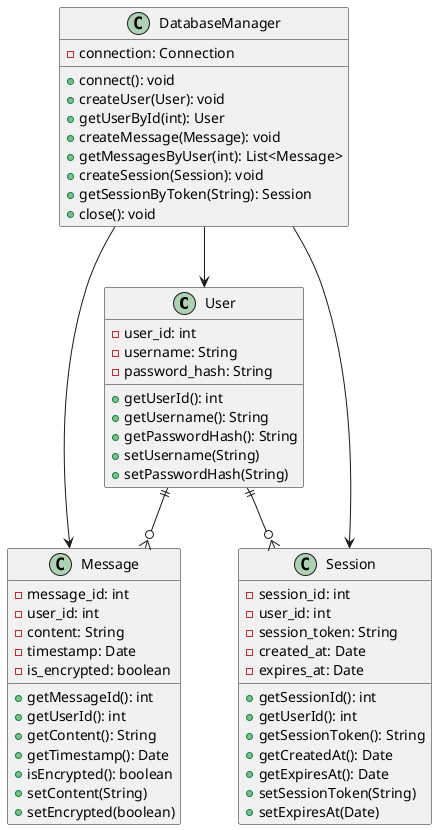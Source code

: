@startuml
class User {
    -user_id: int
    -username: String
    -password_hash: String
    +getUserId(): int
    +getUsername(): String
    +getPasswordHash(): String
    +setUsername(String)
    +setPasswordHash(String)
}

class Message {
    -message_id: int
    -user_id: int
    -content: String
    -timestamp: Date
    -is_encrypted: boolean
    +getMessageId(): int
    +getUserId(): int
    +getContent(): String
    +getTimestamp(): Date
    +isEncrypted(): boolean
    +setContent(String)
    +setEncrypted(boolean)
}

class Session {
    -session_id: int
    -user_id: int
    -session_token: String
    -created_at: Date
    -expires_at: Date
    +getSessionId(): int
    +getUserId(): int
    +getSessionToken(): String
    +getCreatedAt(): Date
    +getExpiresAt(): Date
    +setSessionToken(String)
    +setExpiresAt(Date)
}

class DatabaseManager {
    -connection: Connection
    +connect(): void
    +createUser(User): void
    +getUserById(int): User
    +createMessage(Message): void
    +getMessagesByUser(int): List<Message>
    +createSession(Session): void
    +getSessionByToken(String): Session
    +close(): void
}

User ||--o{ Message
User ||--o{ Session
DatabaseManager --> User
DatabaseManager --> Message
DatabaseManager --> Session
@enduml
